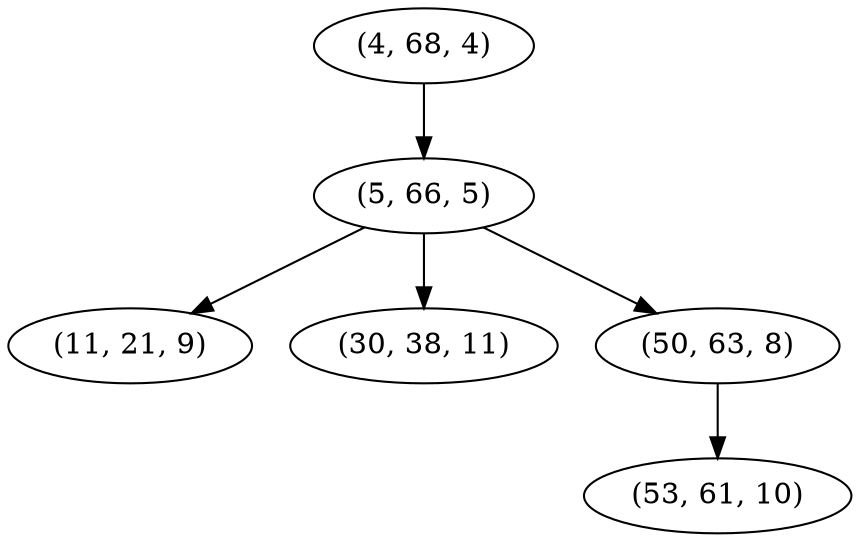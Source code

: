 digraph tree {
    "(4, 68, 4)";
    "(5, 66, 5)";
    "(11, 21, 9)";
    "(30, 38, 11)";
    "(50, 63, 8)";
    "(53, 61, 10)";
    "(4, 68, 4)" -> "(5, 66, 5)";
    "(5, 66, 5)" -> "(11, 21, 9)";
    "(5, 66, 5)" -> "(30, 38, 11)";
    "(5, 66, 5)" -> "(50, 63, 8)";
    "(50, 63, 8)" -> "(53, 61, 10)";
}
